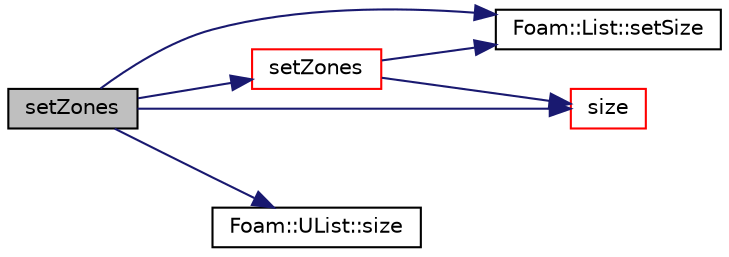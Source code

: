 digraph "setZones"
{
  bgcolor="transparent";
  edge [fontname="Helvetica",fontsize="10",labelfontname="Helvetica",labelfontsize="10"];
  node [fontname="Helvetica",fontsize="10",shape=record];
  rankdir="LR";
  Node2491 [label="setZones",height=0.2,width=0.4,color="black", fillcolor="grey75", style="filled", fontcolor="black"];
  Node2491 -> Node2492 [color="midnightblue",fontsize="10",style="solid",fontname="Helvetica"];
  Node2492 [label="Foam::List::setSize",height=0.2,width=0.4,color="black",URL="$a26833.html#aedb985ffeaf1bdbfeccc2a8730405703",tooltip="Reset size of List. "];
  Node2491 -> Node2493 [color="midnightblue",fontsize="10",style="solid",fontname="Helvetica"];
  Node2493 [label="setZones",height=0.2,width=0.4,color="red",URL="$a30841.html#ace932e14750294b98603488f885b1503",tooltip="Set zone ids and zones. "];
  Node2493 -> Node2492 [color="midnightblue",fontsize="10",style="solid",fontname="Helvetica"];
  Node2493 -> Node2496 [color="midnightblue",fontsize="10",style="solid",fontname="Helvetica"];
  Node2496 [label="size",height=0.2,width=0.4,color="red",URL="$a30841.html#a9facbf0a118d395c89884e45a5ca4e4b",tooltip="The surface size is the number of faces. "];
  Node2491 -> Node2496 [color="midnightblue",fontsize="10",style="solid",fontname="Helvetica"];
  Node2491 -> Node2500 [color="midnightblue",fontsize="10",style="solid",fontname="Helvetica"];
  Node2500 [label="Foam::UList::size",height=0.2,width=0.4,color="black",URL="$a26837.html#a47b3bf30da1eb3ab8076b5fbe00e0494",tooltip="Return the number of elements in the UList. "];
}
